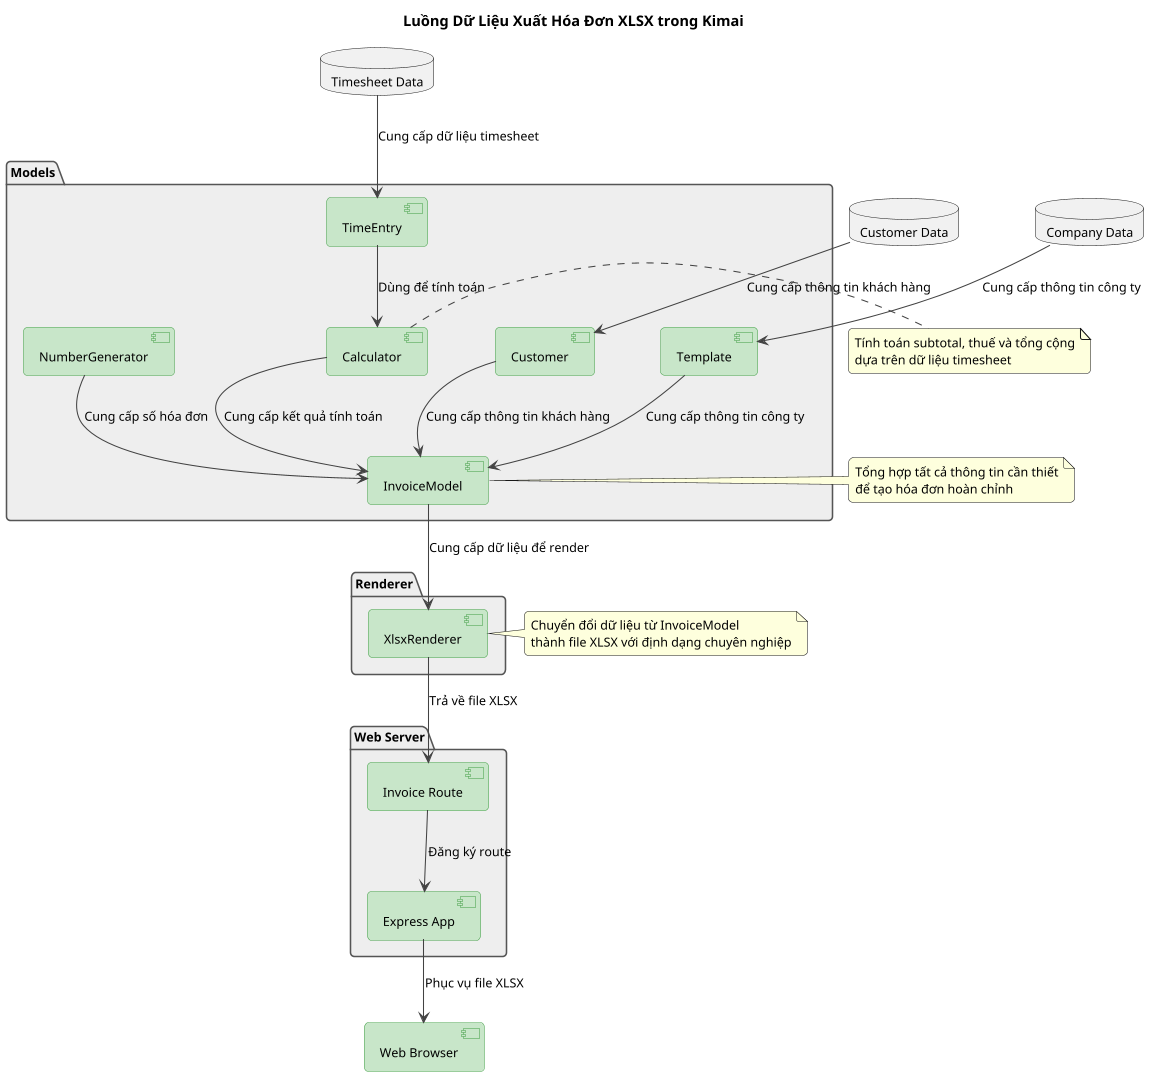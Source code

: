 @startuml Kimai Invoice XLSX Export Data Flow

skinparam handwritten false
skinparam monochrome false
skinparam shadowing false
skinparam defaultFontName Arial
skinparam defaultFontSize 12
skinparam roundCorner 8
skinparam dpi 100
skinparam packageBackgroundColor #EEEEEE
skinparam packageBorderColor #555555
skinparam componentBackgroundColor #C8E6C9
skinparam componentBorderColor #43A047
skinparam interfaceBackgroundColor #BBDEFB
skinparam interfaceBorderColor #1E88E5
skinparam arrowColor #424242

title Luồng Dữ Liệu Xuất Hóa Đơn XLSX trong Kimai

package "Models" {
  [Customer] as customer
  [Template] as template
  [TimeEntry] as timeEntry
  [Calculator] as calculator
  [NumberGenerator] as numberGenerator
  [InvoiceModel] as invoiceModel
}

package "Renderer" {
  [XlsxRenderer] as xlsxRenderer
}

package "Web Server" {
  [Express App] as expressApp
  [Invoice Route] as invoiceRoute
}

database "Timesheet Data" as timesheetData
database "Customer Data" as customerData
database "Company Data" as companyData

timesheetData --> timeEntry : Cung cấp dữ liệu timesheet
customerData --> customer : Cung cấp thông tin khách hàng
companyData --> template : Cung cấp thông tin công ty

timeEntry --> calculator : Dùng để tính toán
calculator --> invoiceModel : Cung cấp kết quả tính toán
customer --> invoiceModel : Cung cấp thông tin khách hàng
template --> invoiceModel : Cung cấp thông tin công ty
numberGenerator --> invoiceModel : Cung cấp số hóa đơn

invoiceModel --> xlsxRenderer : Cung cấp dữ liệu để render
xlsxRenderer --> invoiceRoute : Trả về file XLSX
invoiceRoute --> expressApp : Đăng ký route
expressApp --> [Web Browser] : Phục vụ file XLSX

note right of xlsxRenderer
  Chuyển đổi dữ liệu từ InvoiceModel
  thành file XLSX với định dạng chuyên nghiệp
end note

note right of calculator
  Tính toán subtotal, thuế và tổng cộng
  dựa trên dữ liệu timesheet
end note

note right of invoiceModel
  Tổng hợp tất cả thông tin cần thiết
  để tạo hóa đơn hoàn chỉnh
end note

@enduml
